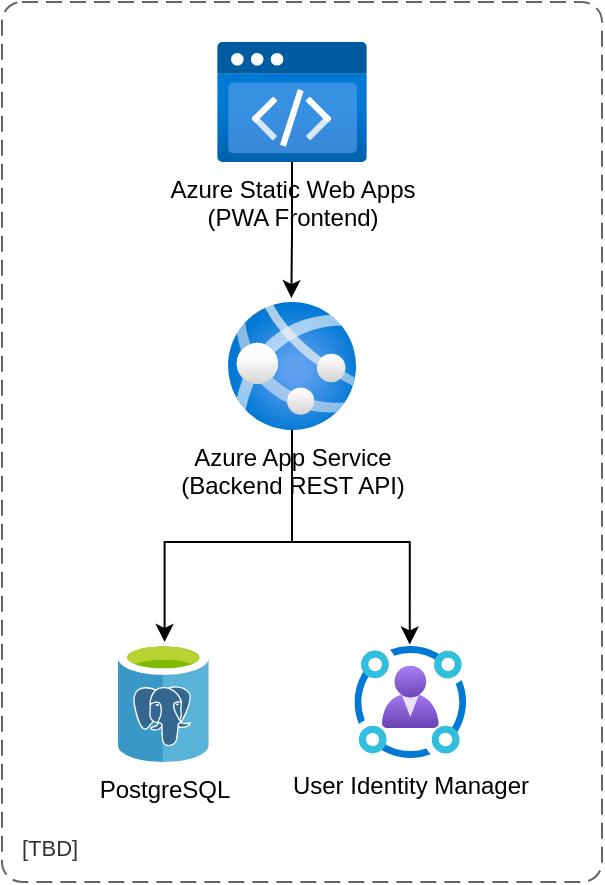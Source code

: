 <mxfile version="24.7.17">
  <diagram name="Page-1" id="WZHu8eKt9crjfBHOhLsw">
    <mxGraphModel dx="1050" dy="611" grid="1" gridSize="10" guides="1" tooltips="1" connect="1" arrows="1" fold="1" page="1" pageScale="1" pageWidth="850" pageHeight="1100" math="0" shadow="0">
      <root>
        <mxCell id="0" />
        <mxCell id="1" parent="0" />
        <mxCell id="kUtCs6Tmtpq1YtgtSmsP-3" value="PostgreSQL" style="image;sketch=0;aspect=fixed;html=1;points=[];align=center;fontSize=12;image=img/lib/mscae/Azure_Database_for_PostgreSQL_servers.svg;" parent="1" vertex="1">
          <mxGeometry x="97.86" y="330" width="45.6" height="60" as="geometry" />
        </mxCell>
        <mxCell id="kUtCs6Tmtpq1YtgtSmsP-4" value="User Identity Manager" style="image;aspect=fixed;html=1;points=[];align=center;fontSize=12;image=img/lib/azure2/identity/Identity_Governance.svg;" parent="1" vertex="1">
          <mxGeometry x="216.15" y="332" width="56" height="56" as="geometry" />
        </mxCell>
        <mxCell id="kUtCs6Tmtpq1YtgtSmsP-13" style="edgeStyle=orthogonalEdgeStyle;rounded=0;orthogonalLoop=1;jettySize=auto;html=1;" parent="1" source="kUtCs6Tmtpq1YtgtSmsP-8" target="kUtCs6Tmtpq1YtgtSmsP-3" edge="1">
          <mxGeometry relative="1" as="geometry">
            <Array as="points">
              <mxPoint x="185.32" y="280" />
              <mxPoint x="121.32" y="280" />
            </Array>
          </mxGeometry>
        </mxCell>
        <mxCell id="kUtCs6Tmtpq1YtgtSmsP-8" value="Azure App Service&lt;br&gt;(Backend REST API)" style="image;aspect=fixed;html=1;points=[];align=center;fontSize=12;image=img/lib/azure2/compute/App_Services.svg;" parent="1" vertex="1">
          <mxGeometry x="153.01" y="160" width="64" height="64" as="geometry" />
        </mxCell>
        <mxCell id="kUtCs6Tmtpq1YtgtSmsP-9" value="&lt;div&gt;Azure Static Web Apps&lt;/div&gt;(PWA Frontend)" style="image;aspect=fixed;html=1;points=[];align=center;fontSize=12;image=img/lib/azure2/preview/Static_Apps.svg;" parent="1" vertex="1">
          <mxGeometry x="147.23" y="30" width="75.56" height="60" as="geometry" />
        </mxCell>
        <mxCell id="kUtCs6Tmtpq1YtgtSmsP-16" style="edgeStyle=orthogonalEdgeStyle;rounded=0;orthogonalLoop=1;jettySize=auto;html=1;entryX=0.495;entryY=-0.014;entryDx=0;entryDy=0;entryPerimeter=0;" parent="1" source="kUtCs6Tmtpq1YtgtSmsP-8" target="kUtCs6Tmtpq1YtgtSmsP-4" edge="1">
          <mxGeometry relative="1" as="geometry">
            <Array as="points">
              <mxPoint x="185.32" y="280" />
              <mxPoint x="244.32" y="280" />
            </Array>
          </mxGeometry>
        </mxCell>
        <mxCell id="kUtCs6Tmtpq1YtgtSmsP-21" style="edgeStyle=orthogonalEdgeStyle;rounded=0;orthogonalLoop=1;jettySize=auto;html=1;entryX=0.495;entryY=-0.031;entryDx=0;entryDy=0;entryPerimeter=0;" parent="1" source="kUtCs6Tmtpq1YtgtSmsP-9" target="kUtCs6Tmtpq1YtgtSmsP-8" edge="1">
          <mxGeometry relative="1" as="geometry">
            <mxPoint x="143.099" y="69.607" as="targetPoint" />
          </mxGeometry>
        </mxCell>
        <object placeholders="1" c4Name="&#xa;" c4Type="ContainerScopeBoundary" c4Application="TBD" label="&lt;font style=&quot;font-size: 16px&quot;&gt;&lt;b&gt;&lt;div style=&quot;text-align: left&quot;&gt;%c4Name%&lt;/div&gt;&lt;/b&gt;&lt;/font&gt;&lt;div style=&quot;text-align: left&quot;&gt;[%c4Application%]&lt;/div&gt;" id="kUtCs6Tmtpq1YtgtSmsP-22">
          <mxCell style="rounded=1;fontSize=11;whiteSpace=wrap;html=1;dashed=1;arcSize=20;fillColor=none;strokeColor=#666666;fontColor=#333333;labelBackgroundColor=none;align=left;verticalAlign=bottom;labelBorderColor=none;spacingTop=0;spacing=10;dashPattern=8 4;metaEdit=1;rotatable=0;perimeter=rectanglePerimeter;noLabel=0;labelPadding=0;allowArrows=0;connectable=0;expand=0;recursiveResize=0;editable=1;pointerEvents=0;absoluteArcSize=1;points=[[0.25,0,0],[0.5,0,0],[0.75,0,0],[1,0.25,0],[1,0.5,0],[1,0.75,0],[0.75,1,0],[0.5,1,0],[0.25,1,0],[0,0.75,0],[0,0.5,0],[0,0.25,0]];" parent="1" vertex="1">
            <mxGeometry x="40" y="10" width="300" height="440" as="geometry" />
          </mxCell>
        </object>
      </root>
    </mxGraphModel>
  </diagram>
</mxfile>
